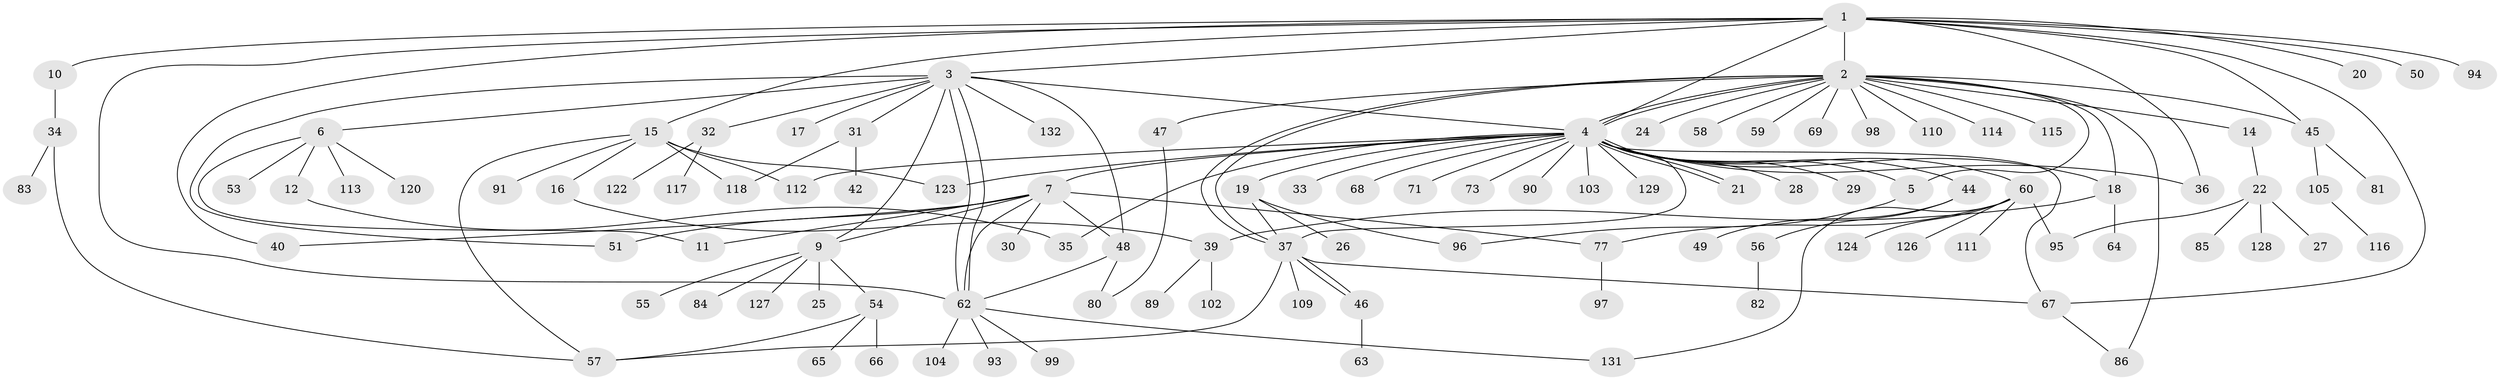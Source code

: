 // original degree distribution, {11: 0.007575757575757576, 20: 0.007575757575757576, 13: 0.007575757575757576, 26: 0.007575757575757576, 3: 0.09090909090909091, 7: 0.007575757575757576, 10: 0.015151515151515152, 5: 0.030303030303030304, 8: 0.022727272727272728, 2: 0.19696969696969696, 1: 0.5378787878787878, 4: 0.06060606060606061, 6: 0.007575757575757576}
// Generated by graph-tools (version 1.1) at 2025/11/02/27/25 16:11:11]
// undirected, 105 vertices, 141 edges
graph export_dot {
graph [start="1"]
  node [color=gray90,style=filled];
  1 [super="+8"];
  2 [super="+74"];
  3 [super="+13"];
  4 [super="+23"];
  5 [super="+75"];
  6 [super="+41"];
  7 [super="+79"];
  9 [super="+43"];
  10;
  11;
  12;
  14;
  15 [super="+100"];
  16;
  17;
  18;
  19;
  20;
  21;
  22 [super="+70"];
  24;
  25;
  26;
  27;
  28 [super="+106"];
  29;
  30;
  31;
  32 [super="+107"];
  33;
  34 [super="+76"];
  35 [super="+38"];
  36 [super="+72"];
  37 [super="+92"];
  39 [super="+130"];
  40;
  42;
  44 [super="+52"];
  45;
  46;
  47;
  48;
  49;
  50;
  51 [super="+61"];
  53;
  54;
  55;
  56 [super="+88"];
  57 [super="+119"];
  58;
  59;
  60 [super="+108"];
  62 [super="+121"];
  63;
  64;
  65;
  66;
  67 [super="+101"];
  68;
  69;
  71;
  73;
  77 [super="+78"];
  80;
  81;
  82;
  83;
  84 [super="+87"];
  85;
  86;
  89;
  90;
  91;
  93;
  94;
  95;
  96;
  97;
  98;
  99;
  102;
  103;
  104;
  105;
  109;
  110;
  111;
  112 [super="+125"];
  113;
  114;
  115;
  116;
  117;
  118;
  120;
  122;
  123;
  124;
  126;
  127;
  128;
  129;
  131;
  132;
  1 -- 2 [weight=2];
  1 -- 3;
  1 -- 4;
  1 -- 15;
  1 -- 20;
  1 -- 36;
  1 -- 40;
  1 -- 50;
  1 -- 67;
  1 -- 62;
  1 -- 10;
  1 -- 45;
  1 -- 94;
  2 -- 4;
  2 -- 4;
  2 -- 5;
  2 -- 14;
  2 -- 18;
  2 -- 24;
  2 -- 37;
  2 -- 37;
  2 -- 45;
  2 -- 47;
  2 -- 58;
  2 -- 59;
  2 -- 69;
  2 -- 86;
  2 -- 98;
  2 -- 110;
  2 -- 114;
  2 -- 115;
  3 -- 4;
  3 -- 6;
  3 -- 9;
  3 -- 17;
  3 -- 31;
  3 -- 32;
  3 -- 48;
  3 -- 51;
  3 -- 62;
  3 -- 62;
  3 -- 132;
  4 -- 5;
  4 -- 7;
  4 -- 18;
  4 -- 19;
  4 -- 21;
  4 -- 21;
  4 -- 29;
  4 -- 33;
  4 -- 35;
  4 -- 36;
  4 -- 37;
  4 -- 44;
  4 -- 60;
  4 -- 67;
  4 -- 68;
  4 -- 71;
  4 -- 90;
  4 -- 103;
  4 -- 112;
  4 -- 123;
  4 -- 129;
  4 -- 73;
  4 -- 28;
  5 -- 96;
  6 -- 11;
  6 -- 12;
  6 -- 53;
  6 -- 113;
  6 -- 120;
  7 -- 9;
  7 -- 11;
  7 -- 30;
  7 -- 40;
  7 -- 48;
  7 -- 51;
  7 -- 62;
  7 -- 77;
  9 -- 25;
  9 -- 54;
  9 -- 55;
  9 -- 84;
  9 -- 127;
  10 -- 34;
  12 -- 35;
  14 -- 22;
  15 -- 16;
  15 -- 57;
  15 -- 91;
  15 -- 118;
  15 -- 123;
  15 -- 112;
  16 -- 39;
  18 -- 39;
  18 -- 64;
  19 -- 26;
  19 -- 37;
  19 -- 96;
  22 -- 27;
  22 -- 85;
  22 -- 128;
  22 -- 95;
  31 -- 42;
  31 -- 118;
  32 -- 122;
  32 -- 117;
  34 -- 57;
  34 -- 83;
  37 -- 46;
  37 -- 46;
  37 -- 57;
  37 -- 67;
  37 -- 109;
  39 -- 89;
  39 -- 102;
  44 -- 49;
  44 -- 56;
  45 -- 81;
  45 -- 105;
  46 -- 63;
  47 -- 80;
  48 -- 80;
  48 -- 62;
  54 -- 57;
  54 -- 65;
  54 -- 66;
  56 -- 82;
  60 -- 77;
  60 -- 95;
  60 -- 111;
  60 -- 124;
  60 -- 131;
  60 -- 126;
  62 -- 93;
  62 -- 99;
  62 -- 104;
  62 -- 131;
  67 -- 86;
  77 -- 97;
  105 -- 116;
}
